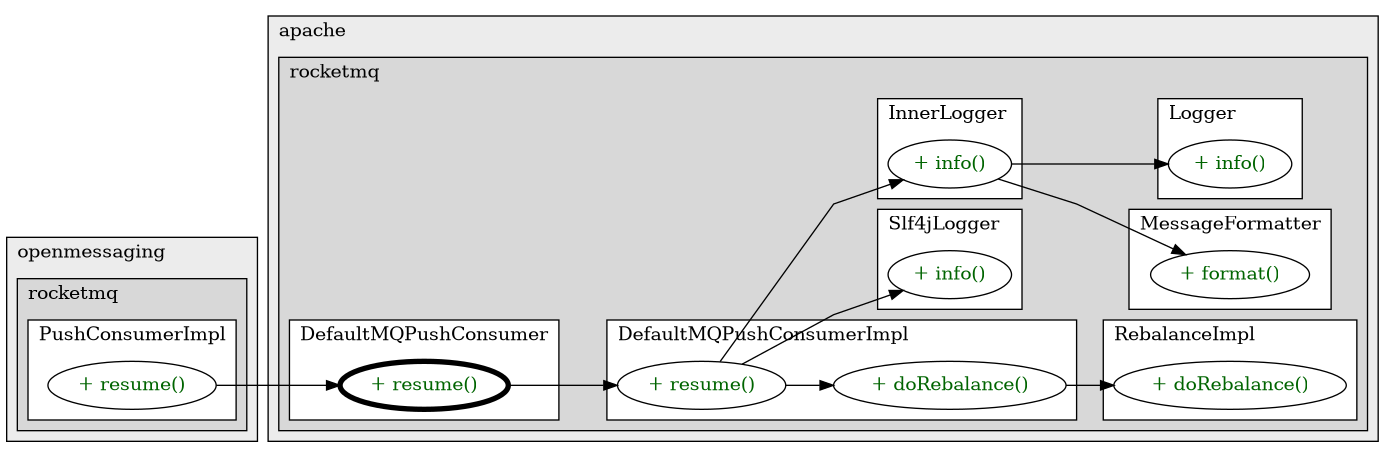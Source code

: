 @startuml

/' diagram meta data start
config=CallConfiguration;
{
  "rootMethod": "org.apache.rocketmq.client.consumer.DefaultMQPushConsumer#resume()",
  "projectClassification": {
    "searchMode": "OpenProject", // OpenProject, AllProjects
    "includedProjects": "",
    "pathEndKeywords": "*.impl",
    "isClientPath": "",
    "isClientName": "",
    "isTestPath": "",
    "isTestName": "",
    "isMappingPath": "",
    "isMappingName": "",
    "isDataAccessPath": "",
    "isDataAccessName": "",
    "isDataStructurePath": "",
    "isDataStructureName": "",
    "isInterfaceStructuresPath": "",
    "isInterfaceStructuresName": "",
    "isEntryPointPath": "",
    "isEntryPointName": "",
    "treatFinalFieldsAsMandatory": false
  },
  "graphRestriction": {
    "classPackageExcludeFilter": "",
    "classPackageIncludeFilter": "",
    "classNameExcludeFilter": "",
    "classNameIncludeFilter": "",
    "methodNameExcludeFilter": "",
    "methodNameIncludeFilter": "",
    "removeByInheritance": "", // inheritance/annotation based filtering is done in a second step
    "removeByAnnotation": "",
    "removeByClassPackage": "", // cleanup the graph after inheritance/annotation based filtering is done
    "removeByClassName": "",
    "cutMappings": false,
    "cutEnum": true,
    "cutTests": true,
    "cutClient": true,
    "cutDataAccess": true,
    "cutInterfaceStructures": true,
    "cutDataStructures": true,
    "cutGetterAndSetter": true,
    "cutConstructors": true
  },
  "graphTraversal": {
    "forwardDepth": 3,
    "backwardDepth": 3,
    "classPackageExcludeFilter": "",
    "classPackageIncludeFilter": "",
    "classNameExcludeFilter": "",
    "classNameIncludeFilter": "",
    "methodNameExcludeFilter": "",
    "methodNameIncludeFilter": "",
    "hideMappings": false,
    "hideDataStructures": false,
    "hidePrivateMethods": true,
    "hideInterfaceCalls": true, // indirection: implementation -> interface (is hidden) -> implementation
    "onlyShowApplicationEntryPoints": false, // root node is included
    "useMethodCallsForStructureDiagram": "ForwardOnly" // ForwardOnly, BothDirections, No
  },
  "details": {
    "aggregation": "GroupByClass", // ByClass, GroupByClass, None
    "showMethodParametersTypes": false,
    "showMethodParametersNames": false,
    "showMethodReturnType": false,
    "showPackageLevels": 2,
    "showCallOrder": false,
    "edgeMode": "MethodsOnly", // TypesOnly, MethodsOnly, TypesAndMethods, MethodsAndDirectTypeUsage
    "showDetailedClassStructure": false
  },
  "rootClass": "org.apache.rocketmq.client.consumer.DefaultMQPushConsumer",
  "extensionCallbackMethod": "" // qualified.class.name#methodName - signature: public static String method(String)
}
diagram meta data end '/



digraph g {
    rankdir="LR"
    splines=polyline
    

'nodes 
subgraph cluster_1411517106 { 
   	label=apache
	labeljust=l
	fillcolor="#ececec"
	style=filled
   
   subgraph cluster_1714486248 { 
   	label=rocketmq
	labeljust=l
	fillcolor="#d8d8d8"
	style=filled
   
   subgraph cluster_1188440734 { 
   	label=MessageFormatter
	labeljust=l
	fillcolor=white
	style=filled
   
   MessageFormatter1066893677XXXformat1881684228[
	label="+ format()"
	style=filled
	fillcolor=white
	tooltip="MessageFormatter

null"
	fontcolor=darkgreen
];
} 

subgraph cluster_1350583147 { 
   	label=Slf4jLogger
	labeljust=l
	fillcolor=white
	style=filled
   
   Slf4jLogger2118845798XXXinfo1881684228[
	label="+ info()"
	style=filled
	fillcolor=white
	tooltip="Slf4jLogger

null"
	fontcolor=darkgreen
];
} 

subgraph cluster_1833644171 { 
   	label=InnerLogger
	labeljust=l
	fillcolor=white
	style=filled
   
   InnerLogger1066893677XXXinfo1881684228[
	label="+ info()"
	style=filled
	fillcolor=white
	tooltip="InnerLogger

null"
	fontcolor=darkgreen
];
} 

subgraph cluster_2004609280 { 
   	label=DefaultMQPushConsumer
	labeljust=l
	fillcolor=white
	style=filled
   
   DefaultMQPushConsumer633216551XXXresume0[
	label="+ resume()"
	style=filled
	fillcolor=white
	tooltip="DefaultMQPushConsumer

&#10;  Resume pulling.&#10; "
	penwidth=4
	fontcolor=darkgreen
];
} 

subgraph cluster_246761303 { 
   	label=Logger
	labeljust=l
	fillcolor=white
	style=filled
   
   Logger690443815XXXinfo1780628115[
	label="+ info()"
	style=filled
	fillcolor=white
	tooltip="Logger

null"
	fontcolor=darkgreen
];
} 

subgraph cluster_290650472 { 
   	label=DefaultMQPushConsumerImpl
	labeljust=l
	fillcolor=white
	style=filled
   
   DefaultMQPushConsumerImpl1317777407XXXdoRebalance0[
	label="+ doRebalance()"
	style=filled
	fillcolor=white
	tooltip="DefaultMQPushConsumerImpl

null"
	fontcolor=darkgreen
];

DefaultMQPushConsumerImpl1317777407XXXresume0[
	label="+ resume()"
	style=filled
	fillcolor=white
	tooltip="DefaultMQPushConsumerImpl

null"
	fontcolor=darkgreen
];
} 

subgraph cluster_393429060 { 
   	label=RebalanceImpl
	labeljust=l
	fillcolor=white
	style=filled
   
   RebalanceImpl1317777407XXXdoRebalance64711720[
	label="+ doRebalance()"
	style=filled
	fillcolor=white
	tooltip="RebalanceImpl

null"
	fontcolor=darkgreen
];
} 
} 
} 

subgraph cluster_679248890 { 
   	label=openmessaging
	labeljust=l
	fillcolor="#ececec"
	style=filled
   
   subgraph cluster_1292383980 { 
   	label=rocketmq
	labeljust=l
	fillcolor="#d8d8d8"
	style=filled
   
   subgraph cluster_1112861134 { 
   	label=PushConsumerImpl
	labeljust=l
	fillcolor=white
	style=filled
   
   PushConsumerImpl725268464XXXresume0[
	label="+ resume()"
	style=filled
	fillcolor=white
	tooltip="PushConsumerImpl

null"
	fontcolor=darkgreen
];
} 
} 
} 

'edges    
DefaultMQPushConsumer633216551XXXresume0 -> DefaultMQPushConsumerImpl1317777407XXXresume0;
DefaultMQPushConsumerImpl1317777407XXXdoRebalance0 -> RebalanceImpl1317777407XXXdoRebalance64711720;
DefaultMQPushConsumerImpl1317777407XXXresume0 -> DefaultMQPushConsumerImpl1317777407XXXdoRebalance0;
DefaultMQPushConsumerImpl1317777407XXXresume0 -> InnerLogger1066893677XXXinfo1881684228;
DefaultMQPushConsumerImpl1317777407XXXresume0 -> Slf4jLogger2118845798XXXinfo1881684228;
InnerLogger1066893677XXXinfo1881684228 -> Logger690443815XXXinfo1780628115;
InnerLogger1066893677XXXinfo1881684228 -> MessageFormatter1066893677XXXformat1881684228;
PushConsumerImpl725268464XXXresume0 -> DefaultMQPushConsumer633216551XXXresume0;
    
}
@enduml